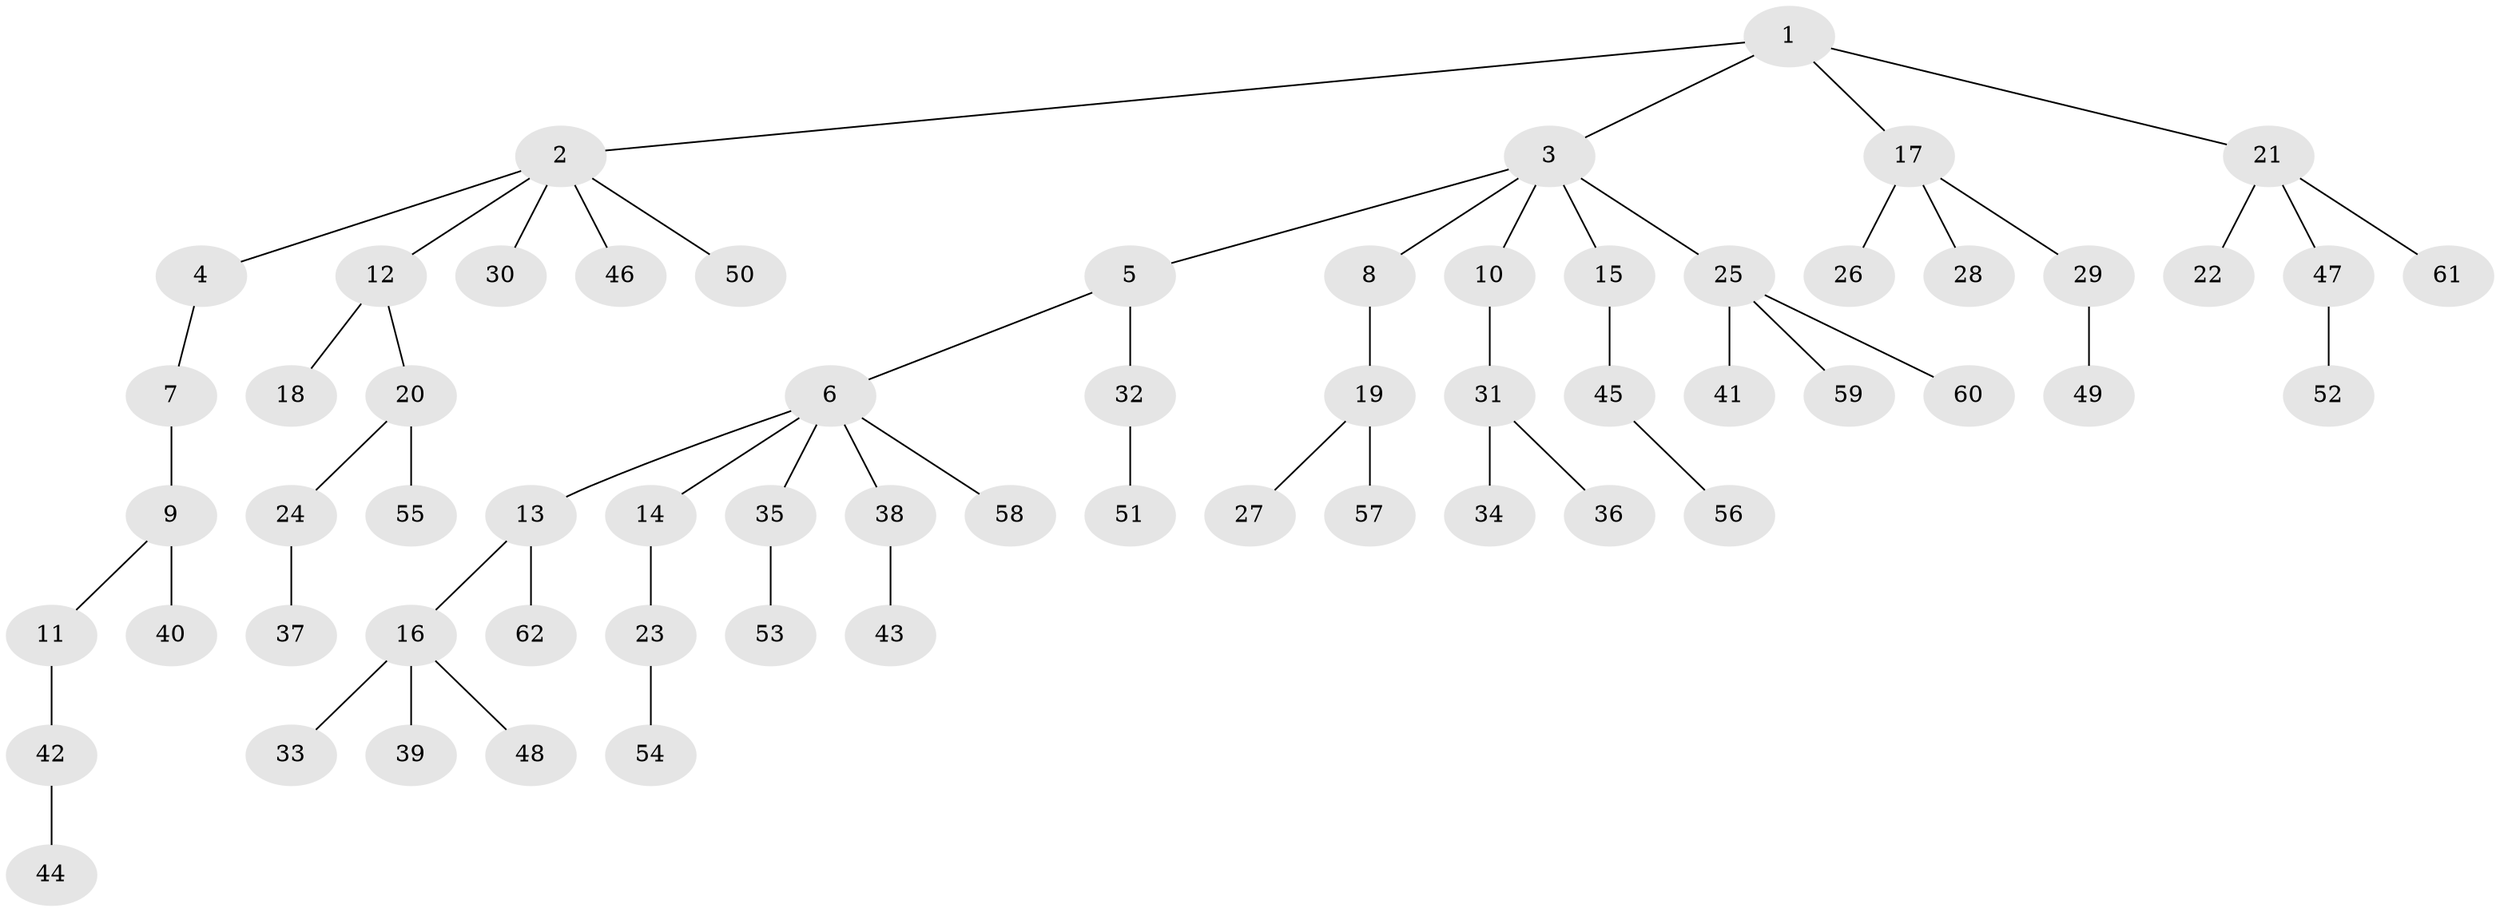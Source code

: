 // coarse degree distribution, {8: 0.02564102564102564, 6: 0.02564102564102564, 2: 0.28205128205128205, 3: 0.1282051282051282, 5: 0.02564102564102564, 1: 0.5128205128205128}
// Generated by graph-tools (version 1.1) at 2025/24/03/03/25 07:24:06]
// undirected, 62 vertices, 61 edges
graph export_dot {
graph [start="1"]
  node [color=gray90,style=filled];
  1;
  2;
  3;
  4;
  5;
  6;
  7;
  8;
  9;
  10;
  11;
  12;
  13;
  14;
  15;
  16;
  17;
  18;
  19;
  20;
  21;
  22;
  23;
  24;
  25;
  26;
  27;
  28;
  29;
  30;
  31;
  32;
  33;
  34;
  35;
  36;
  37;
  38;
  39;
  40;
  41;
  42;
  43;
  44;
  45;
  46;
  47;
  48;
  49;
  50;
  51;
  52;
  53;
  54;
  55;
  56;
  57;
  58;
  59;
  60;
  61;
  62;
  1 -- 2;
  1 -- 3;
  1 -- 17;
  1 -- 21;
  2 -- 4;
  2 -- 12;
  2 -- 30;
  2 -- 46;
  2 -- 50;
  3 -- 5;
  3 -- 8;
  3 -- 10;
  3 -- 15;
  3 -- 25;
  4 -- 7;
  5 -- 6;
  5 -- 32;
  6 -- 13;
  6 -- 14;
  6 -- 35;
  6 -- 38;
  6 -- 58;
  7 -- 9;
  8 -- 19;
  9 -- 11;
  9 -- 40;
  10 -- 31;
  11 -- 42;
  12 -- 18;
  12 -- 20;
  13 -- 16;
  13 -- 62;
  14 -- 23;
  15 -- 45;
  16 -- 33;
  16 -- 39;
  16 -- 48;
  17 -- 26;
  17 -- 28;
  17 -- 29;
  19 -- 27;
  19 -- 57;
  20 -- 24;
  20 -- 55;
  21 -- 22;
  21 -- 47;
  21 -- 61;
  23 -- 54;
  24 -- 37;
  25 -- 41;
  25 -- 59;
  25 -- 60;
  29 -- 49;
  31 -- 34;
  31 -- 36;
  32 -- 51;
  35 -- 53;
  38 -- 43;
  42 -- 44;
  45 -- 56;
  47 -- 52;
}
